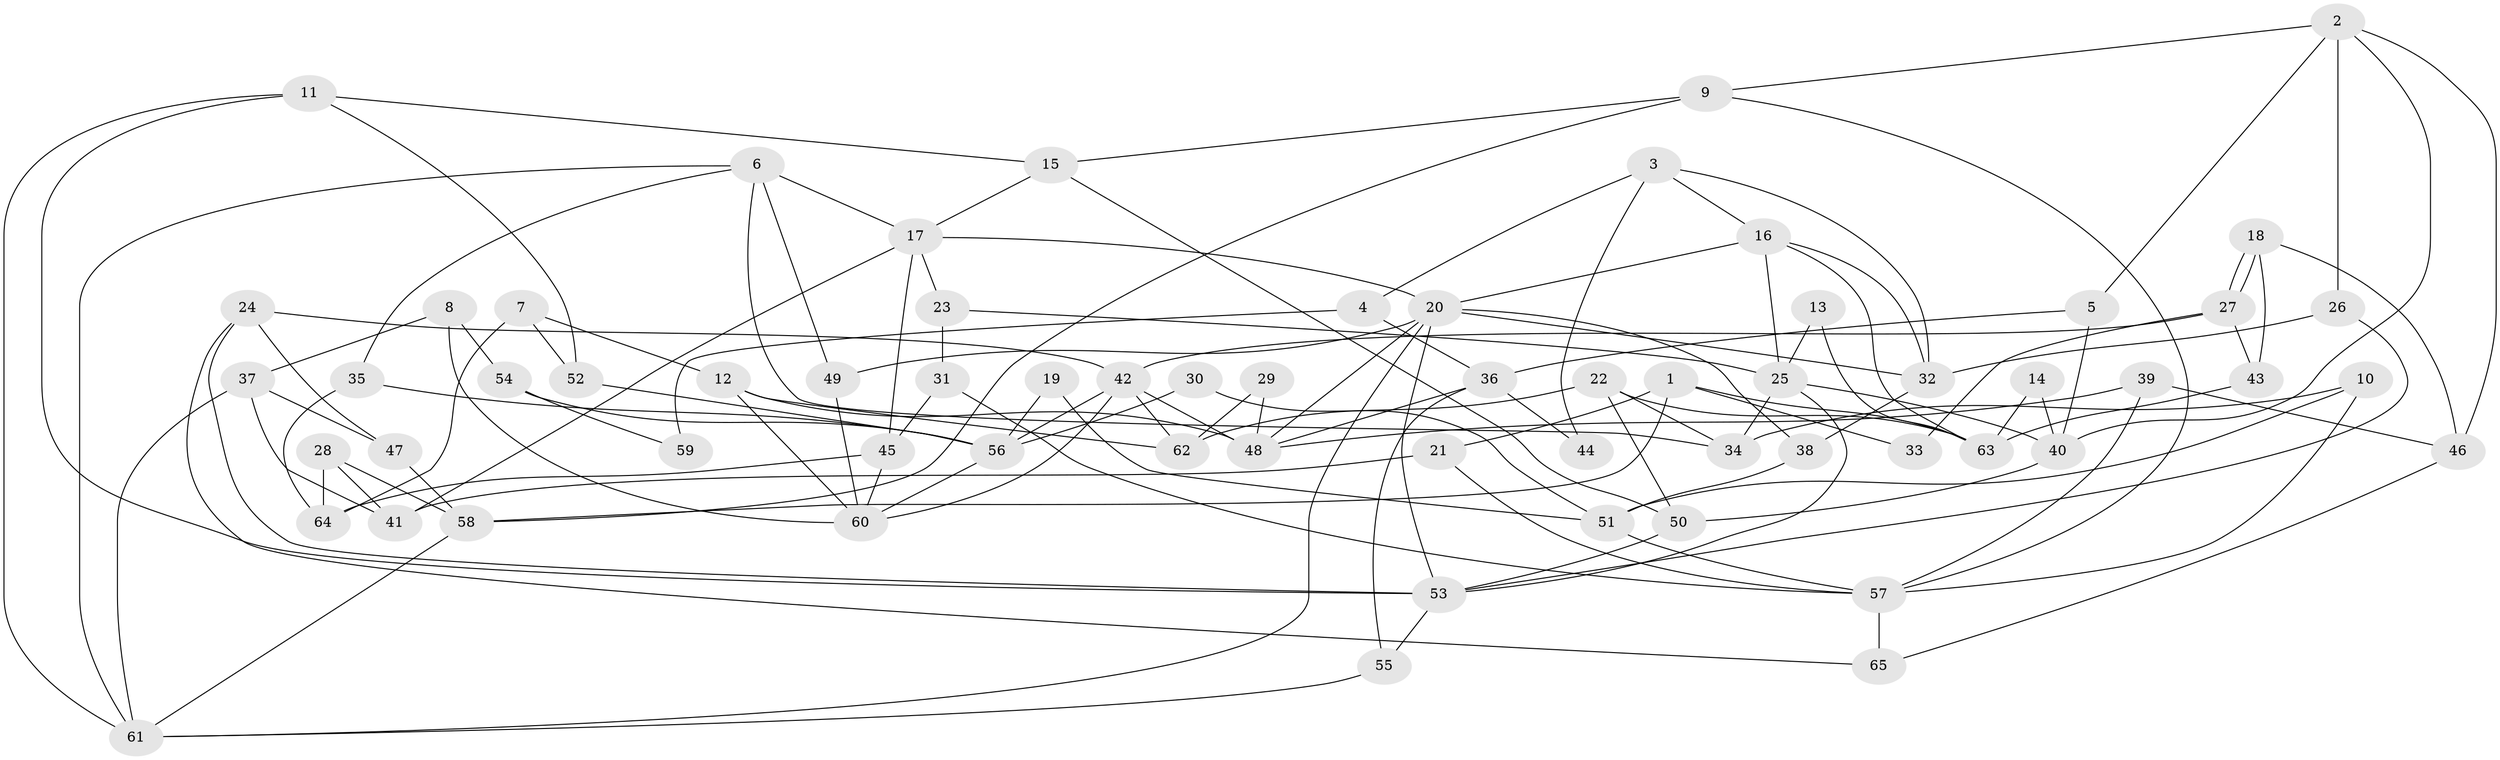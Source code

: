 // coarse degree distribution, {8: 0.07692307692307693, 5: 0.15384615384615385, 4: 0.2564102564102564, 7: 0.10256410256410256, 3: 0.1794871794871795, 6: 0.1282051282051282, 12: 0.02564102564102564, 2: 0.05128205128205128, 9: 0.02564102564102564}
// Generated by graph-tools (version 1.1) at 2025/24/03/03/25 07:24:02]
// undirected, 65 vertices, 130 edges
graph export_dot {
graph [start="1"]
  node [color=gray90,style=filled];
  1;
  2;
  3;
  4;
  5;
  6;
  7;
  8;
  9;
  10;
  11;
  12;
  13;
  14;
  15;
  16;
  17;
  18;
  19;
  20;
  21;
  22;
  23;
  24;
  25;
  26;
  27;
  28;
  29;
  30;
  31;
  32;
  33;
  34;
  35;
  36;
  37;
  38;
  39;
  40;
  41;
  42;
  43;
  44;
  45;
  46;
  47;
  48;
  49;
  50;
  51;
  52;
  53;
  54;
  55;
  56;
  57;
  58;
  59;
  60;
  61;
  62;
  63;
  64;
  65;
  1 -- 63;
  1 -- 58;
  1 -- 21;
  1 -- 33;
  2 -- 40;
  2 -- 26;
  2 -- 5;
  2 -- 9;
  2 -- 46;
  3 -- 32;
  3 -- 16;
  3 -- 4;
  3 -- 44;
  4 -- 36;
  4 -- 59;
  5 -- 36;
  5 -- 40;
  6 -- 49;
  6 -- 34;
  6 -- 17;
  6 -- 35;
  6 -- 61;
  7 -- 12;
  7 -- 64;
  7 -- 52;
  8 -- 60;
  8 -- 37;
  8 -- 54;
  9 -- 57;
  9 -- 15;
  9 -- 58;
  10 -- 57;
  10 -- 34;
  10 -- 51;
  11 -- 53;
  11 -- 61;
  11 -- 15;
  11 -- 52;
  12 -- 48;
  12 -- 60;
  12 -- 62;
  13 -- 25;
  13 -- 63;
  14 -- 63;
  14 -- 40;
  15 -- 17;
  15 -- 50;
  16 -- 20;
  16 -- 32;
  16 -- 25;
  16 -- 63;
  17 -- 20;
  17 -- 23;
  17 -- 41;
  17 -- 45;
  18 -- 46;
  18 -- 27;
  18 -- 27;
  18 -- 43;
  19 -- 51;
  19 -- 56;
  20 -- 53;
  20 -- 32;
  20 -- 38;
  20 -- 48;
  20 -- 49;
  20 -- 61;
  21 -- 41;
  21 -- 57;
  22 -- 62;
  22 -- 50;
  22 -- 34;
  22 -- 63;
  23 -- 25;
  23 -- 31;
  24 -- 42;
  24 -- 47;
  24 -- 53;
  24 -- 65;
  25 -- 53;
  25 -- 34;
  25 -- 40;
  26 -- 32;
  26 -- 53;
  27 -- 43;
  27 -- 33;
  27 -- 42;
  28 -- 58;
  28 -- 64;
  28 -- 41;
  29 -- 62;
  29 -- 48;
  30 -- 51;
  30 -- 56;
  31 -- 57;
  31 -- 45;
  32 -- 38;
  35 -- 56;
  35 -- 64;
  36 -- 48;
  36 -- 55;
  36 -- 44;
  37 -- 61;
  37 -- 41;
  37 -- 47;
  38 -- 51;
  39 -- 48;
  39 -- 57;
  39 -- 46;
  40 -- 50;
  42 -- 56;
  42 -- 48;
  42 -- 60;
  42 -- 62;
  43 -- 63;
  45 -- 60;
  45 -- 64;
  46 -- 65;
  47 -- 58;
  49 -- 60;
  50 -- 53;
  51 -- 57;
  52 -- 56;
  53 -- 55;
  54 -- 56;
  54 -- 59;
  55 -- 61;
  56 -- 60;
  57 -- 65;
  58 -- 61;
}
